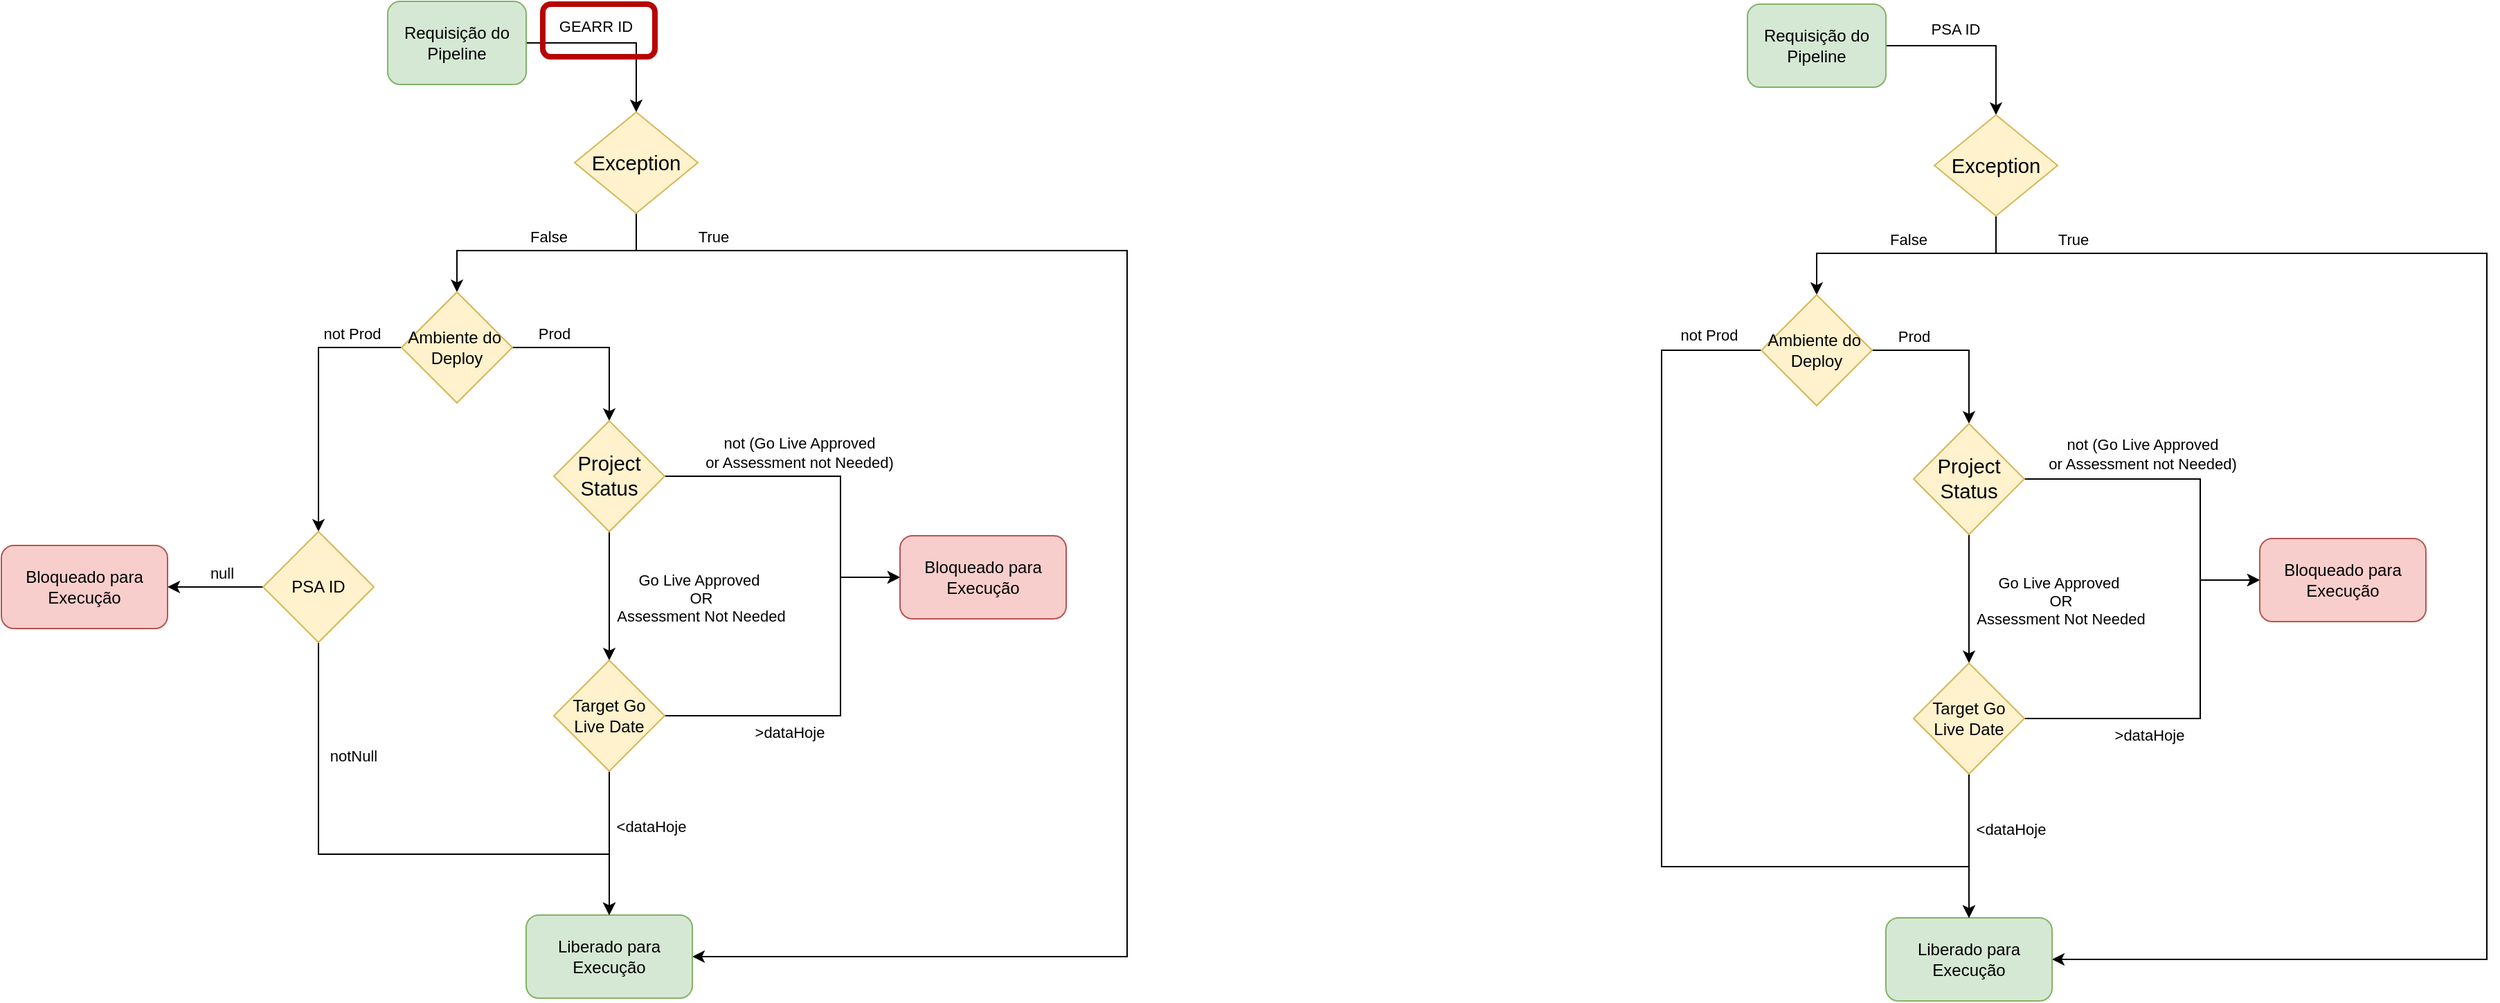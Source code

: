 <mxfile version="14.7.2" type="github">
  <diagram id="prtHgNgQTEPvFCAcTncT" name="Page-1">
    <mxGraphModel dx="1421" dy="541" grid="0" gridSize="10" guides="1" tooltips="1" connect="1" arrows="1" fold="1" page="0" pageScale="1" pageWidth="827" pageHeight="1169" background="#ffffff" math="0" shadow="0">
      <root>
        <mxCell id="0" />
        <mxCell id="1" parent="0" />
        <mxCell id="P2mCXTFYUP4-GHEFsYgf-11" style="edgeStyle=orthogonalEdgeStyle;rounded=0;orthogonalLoop=1;jettySize=auto;html=1;entryX=0.5;entryY=0;entryDx=0;entryDy=0;" parent="1" source="P2mCXTFYUP4-GHEFsYgf-2" target="P2mCXTFYUP4-GHEFsYgf-8" edge="1">
          <mxGeometry relative="1" as="geometry" />
        </mxCell>
        <mxCell id="mxX-lMOzghnve2rZTO9A-1" value="GEARR ID" style="edgeLabel;html=1;align=center;verticalAlign=middle;resizable=0;points=[];" vertex="1" connectable="0" parent="P2mCXTFYUP4-GHEFsYgf-11">
          <mxGeometry x="-0.006" y="-3" relative="1" as="geometry">
            <mxPoint x="-15" y="-15" as="offset" />
          </mxGeometry>
        </mxCell>
        <mxCell id="P2mCXTFYUP4-GHEFsYgf-2" value="Requisição do Pipeline" style="rounded=1;whiteSpace=wrap;html=1;fillColor=#d5e8d4;strokeColor=#82b366;" parent="1" vertex="1">
          <mxGeometry x="170" y="80" width="100" height="60" as="geometry" />
        </mxCell>
        <mxCell id="P2mCXTFYUP4-GHEFsYgf-14" style="edgeStyle=orthogonalEdgeStyle;rounded=0;orthogonalLoop=1;jettySize=auto;html=1;entryX=0.5;entryY=0;entryDx=0;entryDy=0;" parent="1" source="P2mCXTFYUP4-GHEFsYgf-8" target="P2mCXTFYUP4-GHEFsYgf-20" edge="1">
          <mxGeometry relative="1" as="geometry">
            <mxPoint x="220" y="280" as="targetPoint" />
            <Array as="points">
              <mxPoint x="350" y="260" />
              <mxPoint x="220" y="260" />
            </Array>
          </mxGeometry>
        </mxCell>
        <mxCell id="P2mCXTFYUP4-GHEFsYgf-18" value="False" style="edgeLabel;html=1;align=center;verticalAlign=middle;resizable=0;points=[];" parent="P2mCXTFYUP4-GHEFsYgf-14" vertex="1" connectable="0">
          <mxGeometry x="0.032" y="-2" relative="1" as="geometry">
            <mxPoint x="5" y="-8" as="offset" />
          </mxGeometry>
        </mxCell>
        <mxCell id="P2mCXTFYUP4-GHEFsYgf-15" style="edgeStyle=orthogonalEdgeStyle;rounded=0;orthogonalLoop=1;jettySize=auto;html=1;entryX=1;entryY=0.5;entryDx=0;entryDy=0;" parent="1" source="P2mCXTFYUP4-GHEFsYgf-8" target="P2mCXTFYUP4-GHEFsYgf-19" edge="1">
          <mxGeometry relative="1" as="geometry">
            <mxPoint x="474" y="280" as="targetPoint" />
            <Array as="points">
              <mxPoint x="349" y="260" />
              <mxPoint x="704" y="260" />
              <mxPoint x="704" y="770" />
            </Array>
          </mxGeometry>
        </mxCell>
        <mxCell id="P2mCXTFYUP4-GHEFsYgf-16" value="True" style="edgeLabel;html=1;align=center;verticalAlign=middle;resizable=0;points=[];" parent="P2mCXTFYUP4-GHEFsYgf-15" vertex="1" connectable="0">
          <mxGeometry x="0.222" y="3" relative="1" as="geometry">
            <mxPoint x="-302" y="-365" as="offset" />
          </mxGeometry>
        </mxCell>
        <mxCell id="P2mCXTFYUP4-GHEFsYgf-8" value="&lt;span lang=&quot;EN-US&quot; style=&quot;font-size: 11pt ; font-family: &amp;#34;calibri&amp;#34; , sans-serif&quot;&gt;Exception&lt;/span&gt;" style="rhombus;whiteSpace=wrap;html=1;fillColor=#fff2cc;strokeColor=#d6b656;" parent="1" vertex="1">
          <mxGeometry x="305" y="160" width="89" height="73" as="geometry" />
        </mxCell>
        <mxCell id="P2mCXTFYUP4-GHEFsYgf-19" value="Liberado para Execução" style="rounded=1;whiteSpace=wrap;html=1;fillColor=#d5e8d4;strokeColor=#82b366;" parent="1" vertex="1">
          <mxGeometry x="270" y="740" width="120" height="60" as="geometry" />
        </mxCell>
        <mxCell id="P2mCXTFYUP4-GHEFsYgf-28" style="edgeStyle=orthogonalEdgeStyle;rounded=0;orthogonalLoop=1;jettySize=auto;html=1;entryX=0.5;entryY=0;entryDx=0;entryDy=0;exitX=1;exitY=0.5;exitDx=0;exitDy=0;" parent="1" source="P2mCXTFYUP4-GHEFsYgf-20" target="P2mCXTFYUP4-GHEFsYgf-27" edge="1">
          <mxGeometry relative="1" as="geometry">
            <Array as="points">
              <mxPoint x="330" y="330" />
            </Array>
          </mxGeometry>
        </mxCell>
        <mxCell id="P2mCXTFYUP4-GHEFsYgf-29" value="Prod" style="edgeLabel;html=1;align=center;verticalAlign=middle;resizable=0;points=[];" parent="P2mCXTFYUP4-GHEFsYgf-28" vertex="1" connectable="0">
          <mxGeometry x="-0.199" relative="1" as="geometry">
            <mxPoint x="-20" y="-10" as="offset" />
          </mxGeometry>
        </mxCell>
        <mxCell id="P2mCXTFYUP4-GHEFsYgf-40" style="edgeStyle=orthogonalEdgeStyle;rounded=0;orthogonalLoop=1;jettySize=auto;html=1;entryX=0.5;entryY=0;entryDx=0;entryDy=0;" parent="1" source="P2mCXTFYUP4-GHEFsYgf-20" target="P2mCXTFYUP4-GHEFsYgf-39" edge="1">
          <mxGeometry relative="1" as="geometry" />
        </mxCell>
        <mxCell id="P2mCXTFYUP4-GHEFsYgf-41" value="not Prod" style="edgeLabel;html=1;align=center;verticalAlign=middle;resizable=0;points=[];" parent="P2mCXTFYUP4-GHEFsYgf-40" vertex="1" connectable="0">
          <mxGeometry x="-0.833" y="-1" relative="1" as="geometry">
            <mxPoint x="-20" y="-9" as="offset" />
          </mxGeometry>
        </mxCell>
        <mxCell id="P2mCXTFYUP4-GHEFsYgf-20" value="Ambiente do&amp;nbsp;&lt;br&gt;Deploy" style="rhombus;whiteSpace=wrap;html=1;fillColor=#fff2cc;strokeColor=#d6b656;" parent="1" vertex="1">
          <mxGeometry x="180" y="290" width="80" height="80" as="geometry" />
        </mxCell>
        <mxCell id="P2mCXTFYUP4-GHEFsYgf-33" style="edgeStyle=orthogonalEdgeStyle;rounded=0;orthogonalLoop=1;jettySize=auto;html=1;entryX=0;entryY=0.5;entryDx=0;entryDy=0;exitX=1;exitY=0.5;exitDx=0;exitDy=0;" parent="1" source="P2mCXTFYUP4-GHEFsYgf-27" target="P2mCXTFYUP4-GHEFsYgf-32" edge="1">
          <mxGeometry relative="1" as="geometry">
            <mxPoint x="525" y="443" as="targetPoint" />
            <Array as="points">
              <mxPoint x="497" y="423" />
              <mxPoint x="497" y="496" />
            </Array>
          </mxGeometry>
        </mxCell>
        <mxCell id="P2mCXTFYUP4-GHEFsYgf-34" value="not (Go Live Approved &lt;br&gt;or Assessment not Needed)" style="edgeLabel;html=1;align=center;verticalAlign=middle;resizable=0;points=[];" parent="P2mCXTFYUP4-GHEFsYgf-33" vertex="1" connectable="0">
          <mxGeometry x="-0.25" y="-1" relative="1" as="geometry">
            <mxPoint x="6" y="-18" as="offset" />
          </mxGeometry>
        </mxCell>
        <mxCell id="P2mCXTFYUP4-GHEFsYgf-48" value="Go Live Approved&amp;nbsp;&lt;br&gt;OR&lt;br&gt;Assessment Not Needed" style="edgeStyle=orthogonalEdgeStyle;rounded=0;orthogonalLoop=1;jettySize=auto;html=1;entryX=0.5;entryY=0;entryDx=0;entryDy=0;" parent="1" source="P2mCXTFYUP4-GHEFsYgf-27" target="P2mCXTFYUP4-GHEFsYgf-30" edge="1">
          <mxGeometry x="0.02" y="66" relative="1" as="geometry">
            <mxPoint as="offset" />
          </mxGeometry>
        </mxCell>
        <mxCell id="P2mCXTFYUP4-GHEFsYgf-27" value="&lt;font face=&quot;calibri, sans-serif&quot;&gt;&lt;span style=&quot;font-size: 14.667px&quot;&gt;Project Status&lt;/span&gt;&lt;/font&gt;" style="rhombus;whiteSpace=wrap;html=1;fillColor=#fff2cc;strokeColor=#d6b656;" parent="1" vertex="1">
          <mxGeometry x="290" y="383" width="80" height="80" as="geometry" />
        </mxCell>
        <mxCell id="P2mCXTFYUP4-GHEFsYgf-35" style="edgeStyle=orthogonalEdgeStyle;rounded=0;orthogonalLoop=1;jettySize=auto;html=1;exitX=1;exitY=0.5;exitDx=0;exitDy=0;entryX=0;entryY=0.5;entryDx=0;entryDy=0;" parent="1" source="P2mCXTFYUP4-GHEFsYgf-30" target="P2mCXTFYUP4-GHEFsYgf-32" edge="1">
          <mxGeometry relative="1" as="geometry">
            <mxPoint x="613" y="584" as="targetPoint" />
            <Array as="points">
              <mxPoint x="497" y="596" />
              <mxPoint x="497" y="496" />
            </Array>
          </mxGeometry>
        </mxCell>
        <mxCell id="P2mCXTFYUP4-GHEFsYgf-36" value="&amp;gt;dataHoje" style="edgeLabel;html=1;align=center;verticalAlign=middle;resizable=0;points=[];" parent="P2mCXTFYUP4-GHEFsYgf-35" vertex="1" connectable="0">
          <mxGeometry x="-0.808" relative="1" as="geometry">
            <mxPoint x="64" y="12" as="offset" />
          </mxGeometry>
        </mxCell>
        <mxCell id="P2mCXTFYUP4-GHEFsYgf-37" style="edgeStyle=orthogonalEdgeStyle;rounded=0;orthogonalLoop=1;jettySize=auto;html=1;entryX=0.5;entryY=0;entryDx=0;entryDy=0;" parent="1" source="P2mCXTFYUP4-GHEFsYgf-30" target="P2mCXTFYUP4-GHEFsYgf-19" edge="1">
          <mxGeometry relative="1" as="geometry" />
        </mxCell>
        <mxCell id="P2mCXTFYUP4-GHEFsYgf-38" value="&amp;lt;dataHoje" style="edgeLabel;html=1;align=center;verticalAlign=middle;resizable=0;points=[];" parent="P2mCXTFYUP4-GHEFsYgf-37" vertex="1" connectable="0">
          <mxGeometry x="-0.24" y="-2" relative="1" as="geometry">
            <mxPoint x="32" as="offset" />
          </mxGeometry>
        </mxCell>
        <mxCell id="P2mCXTFYUP4-GHEFsYgf-30" value="Target Go Live Date" style="rhombus;whiteSpace=wrap;html=1;fillColor=#fff2cc;strokeColor=#d6b656;" parent="1" vertex="1">
          <mxGeometry x="290" y="556" width="80" height="80" as="geometry" />
        </mxCell>
        <mxCell id="P2mCXTFYUP4-GHEFsYgf-32" value="Bloqueado para Execução" style="rounded=1;whiteSpace=wrap;html=1;fillColor=#f8cecc;strokeColor=#b85450;" parent="1" vertex="1">
          <mxGeometry x="540" y="466" width="120" height="60" as="geometry" />
        </mxCell>
        <mxCell id="P2mCXTFYUP4-GHEFsYgf-43" style="edgeStyle=orthogonalEdgeStyle;rounded=0;orthogonalLoop=1;jettySize=auto;html=1;entryX=1;entryY=0.5;entryDx=0;entryDy=0;" parent="1" source="P2mCXTFYUP4-GHEFsYgf-39" target="P2mCXTFYUP4-GHEFsYgf-42" edge="1">
          <mxGeometry relative="1" as="geometry" />
        </mxCell>
        <mxCell id="P2mCXTFYUP4-GHEFsYgf-44" value="null" style="edgeLabel;html=1;align=center;verticalAlign=middle;resizable=0;points=[];" parent="P2mCXTFYUP4-GHEFsYgf-43" vertex="1" connectable="0">
          <mxGeometry x="-0.22" y="-1" relative="1" as="geometry">
            <mxPoint x="-3" y="-9" as="offset" />
          </mxGeometry>
        </mxCell>
        <mxCell id="P2mCXTFYUP4-GHEFsYgf-45" style="edgeStyle=orthogonalEdgeStyle;rounded=0;orthogonalLoop=1;jettySize=auto;html=1;entryX=0.5;entryY=0;entryDx=0;entryDy=0;exitX=0.5;exitY=1;exitDx=0;exitDy=0;" parent="1" source="P2mCXTFYUP4-GHEFsYgf-39" target="P2mCXTFYUP4-GHEFsYgf-19" edge="1">
          <mxGeometry relative="1" as="geometry">
            <mxPoint x="105" y="584" as="sourcePoint" />
            <Array as="points">
              <mxPoint x="120" y="570" />
              <mxPoint x="120" y="696" />
              <mxPoint x="330" y="696" />
            </Array>
          </mxGeometry>
        </mxCell>
        <mxCell id="P2mCXTFYUP4-GHEFsYgf-46" value="notNull" style="edgeLabel;html=1;align=center;verticalAlign=middle;resizable=0;points=[];" parent="P2mCXTFYUP4-GHEFsYgf-45" vertex="1" connectable="0">
          <mxGeometry x="-0.487" relative="1" as="geometry">
            <mxPoint x="25" y="-23" as="offset" />
          </mxGeometry>
        </mxCell>
        <mxCell id="P2mCXTFYUP4-GHEFsYgf-39" value="PSA ID" style="rhombus;whiteSpace=wrap;html=1;fillColor=#fff2cc;strokeColor=#d6b656;" parent="1" vertex="1">
          <mxGeometry x="80" y="463" width="80" height="80" as="geometry" />
        </mxCell>
        <mxCell id="P2mCXTFYUP4-GHEFsYgf-42" value="Bloqueado para Execução" style="rounded=1;whiteSpace=wrap;html=1;fillColor=#f8cecc;strokeColor=#b85450;" parent="1" vertex="1">
          <mxGeometry x="-109" y="473" width="120" height="60" as="geometry" />
        </mxCell>
        <mxCell id="mxX-lMOzghnve2rZTO9A-2" style="edgeStyle=orthogonalEdgeStyle;rounded=0;orthogonalLoop=1;jettySize=auto;html=1;entryX=0.5;entryY=0;entryDx=0;entryDy=0;" edge="1" parent="1" source="mxX-lMOzghnve2rZTO9A-4" target="mxX-lMOzghnve2rZTO9A-9">
          <mxGeometry relative="1" as="geometry" />
        </mxCell>
        <mxCell id="mxX-lMOzghnve2rZTO9A-3" value="PSA ID" style="edgeLabel;html=1;align=center;verticalAlign=middle;resizable=0;points=[];" vertex="1" connectable="0" parent="mxX-lMOzghnve2rZTO9A-2">
          <mxGeometry x="-0.006" y="-3" relative="1" as="geometry">
            <mxPoint x="-15" y="-15" as="offset" />
          </mxGeometry>
        </mxCell>
        <mxCell id="mxX-lMOzghnve2rZTO9A-4" value="Requisição do Pipeline" style="rounded=1;whiteSpace=wrap;html=1;fillColor=#d5e8d4;strokeColor=#82b366;" vertex="1" parent="1">
          <mxGeometry x="1152" y="82" width="100" height="60" as="geometry" />
        </mxCell>
        <mxCell id="mxX-lMOzghnve2rZTO9A-5" style="edgeStyle=orthogonalEdgeStyle;rounded=0;orthogonalLoop=1;jettySize=auto;html=1;entryX=0.5;entryY=0;entryDx=0;entryDy=0;" edge="1" parent="1" source="mxX-lMOzghnve2rZTO9A-9" target="mxX-lMOzghnve2rZTO9A-15">
          <mxGeometry relative="1" as="geometry">
            <mxPoint x="1202" y="282" as="targetPoint" />
            <Array as="points">
              <mxPoint x="1332" y="262" />
              <mxPoint x="1202" y="262" />
            </Array>
          </mxGeometry>
        </mxCell>
        <mxCell id="mxX-lMOzghnve2rZTO9A-6" value="False" style="edgeLabel;html=1;align=center;verticalAlign=middle;resizable=0;points=[];" vertex="1" connectable="0" parent="mxX-lMOzghnve2rZTO9A-5">
          <mxGeometry x="0.032" y="-2" relative="1" as="geometry">
            <mxPoint x="5" y="-8" as="offset" />
          </mxGeometry>
        </mxCell>
        <mxCell id="mxX-lMOzghnve2rZTO9A-7" style="edgeStyle=orthogonalEdgeStyle;rounded=0;orthogonalLoop=1;jettySize=auto;html=1;entryX=1;entryY=0.5;entryDx=0;entryDy=0;" edge="1" parent="1" source="mxX-lMOzghnve2rZTO9A-9" target="mxX-lMOzghnve2rZTO9A-10">
          <mxGeometry relative="1" as="geometry">
            <mxPoint x="1456" y="282" as="targetPoint" />
            <Array as="points">
              <mxPoint x="1331" y="262" />
              <mxPoint x="1686" y="262" />
              <mxPoint x="1686" y="772" />
            </Array>
          </mxGeometry>
        </mxCell>
        <mxCell id="mxX-lMOzghnve2rZTO9A-8" value="True" style="edgeLabel;html=1;align=center;verticalAlign=middle;resizable=0;points=[];" vertex="1" connectable="0" parent="mxX-lMOzghnve2rZTO9A-7">
          <mxGeometry x="0.222" y="3" relative="1" as="geometry">
            <mxPoint x="-302" y="-365" as="offset" />
          </mxGeometry>
        </mxCell>
        <mxCell id="mxX-lMOzghnve2rZTO9A-9" value="&lt;span lang=&quot;EN-US&quot; style=&quot;font-size: 11pt ; font-family: &amp;#34;calibri&amp;#34; , sans-serif&quot;&gt;Exception&lt;/span&gt;" style="rhombus;whiteSpace=wrap;html=1;fillColor=#fff2cc;strokeColor=#d6b656;" vertex="1" parent="1">
          <mxGeometry x="1287" y="162" width="89" height="73" as="geometry" />
        </mxCell>
        <mxCell id="mxX-lMOzghnve2rZTO9A-10" value="Liberado para Execução" style="rounded=1;whiteSpace=wrap;html=1;fillColor=#d5e8d4;strokeColor=#82b366;" vertex="1" parent="1">
          <mxGeometry x="1252" y="742" width="120" height="60" as="geometry" />
        </mxCell>
        <mxCell id="mxX-lMOzghnve2rZTO9A-11" style="edgeStyle=orthogonalEdgeStyle;rounded=0;orthogonalLoop=1;jettySize=auto;html=1;entryX=0.5;entryY=0;entryDx=0;entryDy=0;exitX=1;exitY=0.5;exitDx=0;exitDy=0;" edge="1" parent="1" source="mxX-lMOzghnve2rZTO9A-15" target="mxX-lMOzghnve2rZTO9A-19">
          <mxGeometry relative="1" as="geometry">
            <Array as="points">
              <mxPoint x="1312" y="332" />
            </Array>
          </mxGeometry>
        </mxCell>
        <mxCell id="mxX-lMOzghnve2rZTO9A-12" value="Prod" style="edgeLabel;html=1;align=center;verticalAlign=middle;resizable=0;points=[];" vertex="1" connectable="0" parent="mxX-lMOzghnve2rZTO9A-11">
          <mxGeometry x="-0.199" relative="1" as="geometry">
            <mxPoint x="-20" y="-10" as="offset" />
          </mxGeometry>
        </mxCell>
        <mxCell id="mxX-lMOzghnve2rZTO9A-32" style="edgeStyle=orthogonalEdgeStyle;rounded=0;orthogonalLoop=1;jettySize=auto;html=1;entryX=0.5;entryY=0;entryDx=0;entryDy=0;" edge="1" parent="1" source="mxX-lMOzghnve2rZTO9A-15" target="mxX-lMOzghnve2rZTO9A-10">
          <mxGeometry relative="1" as="geometry">
            <Array as="points">
              <mxPoint x="1090" y="332" />
              <mxPoint x="1090" y="705" />
              <mxPoint x="1312" y="705" />
            </Array>
          </mxGeometry>
        </mxCell>
        <mxCell id="mxX-lMOzghnve2rZTO9A-33" value="not Prod" style="edgeLabel;html=1;align=center;verticalAlign=middle;resizable=0;points=[];" vertex="1" connectable="0" parent="mxX-lMOzghnve2rZTO9A-32">
          <mxGeometry x="-0.841" relative="1" as="geometry">
            <mxPoint x="18" y="-11" as="offset" />
          </mxGeometry>
        </mxCell>
        <mxCell id="mxX-lMOzghnve2rZTO9A-15" value="Ambiente do&amp;nbsp;&lt;br&gt;Deploy" style="rhombus;whiteSpace=wrap;html=1;fillColor=#fff2cc;strokeColor=#d6b656;" vertex="1" parent="1">
          <mxGeometry x="1162" y="292" width="80" height="80" as="geometry" />
        </mxCell>
        <mxCell id="mxX-lMOzghnve2rZTO9A-16" style="edgeStyle=orthogonalEdgeStyle;rounded=0;orthogonalLoop=1;jettySize=auto;html=1;entryX=0;entryY=0.5;entryDx=0;entryDy=0;exitX=1;exitY=0.5;exitDx=0;exitDy=0;" edge="1" parent="1" source="mxX-lMOzghnve2rZTO9A-19" target="mxX-lMOzghnve2rZTO9A-25">
          <mxGeometry relative="1" as="geometry">
            <mxPoint x="1507" y="445" as="targetPoint" />
            <Array as="points">
              <mxPoint x="1479" y="425" />
              <mxPoint x="1479" y="498" />
            </Array>
          </mxGeometry>
        </mxCell>
        <mxCell id="mxX-lMOzghnve2rZTO9A-17" value="not (Go Live Approved &lt;br&gt;or Assessment not Needed)" style="edgeLabel;html=1;align=center;verticalAlign=middle;resizable=0;points=[];" vertex="1" connectable="0" parent="mxX-lMOzghnve2rZTO9A-16">
          <mxGeometry x="-0.25" y="-1" relative="1" as="geometry">
            <mxPoint x="-6" y="-19" as="offset" />
          </mxGeometry>
        </mxCell>
        <mxCell id="mxX-lMOzghnve2rZTO9A-18" value="Go Live Approved&amp;nbsp;&lt;br&gt;OR&lt;br&gt;Assessment Not Needed" style="edgeStyle=orthogonalEdgeStyle;rounded=0;orthogonalLoop=1;jettySize=auto;html=1;entryX=0.5;entryY=0;entryDx=0;entryDy=0;" edge="1" parent="1" source="mxX-lMOzghnve2rZTO9A-19" target="mxX-lMOzghnve2rZTO9A-24">
          <mxGeometry x="0.02" y="66" relative="1" as="geometry">
            <mxPoint as="offset" />
          </mxGeometry>
        </mxCell>
        <mxCell id="mxX-lMOzghnve2rZTO9A-19" value="&lt;font face=&quot;calibri, sans-serif&quot;&gt;&lt;span style=&quot;font-size: 14.667px&quot;&gt;Project Status&lt;/span&gt;&lt;/font&gt;" style="rhombus;whiteSpace=wrap;html=1;fillColor=#fff2cc;strokeColor=#d6b656;" vertex="1" parent="1">
          <mxGeometry x="1272" y="385" width="80" height="80" as="geometry" />
        </mxCell>
        <mxCell id="mxX-lMOzghnve2rZTO9A-20" style="edgeStyle=orthogonalEdgeStyle;rounded=0;orthogonalLoop=1;jettySize=auto;html=1;exitX=1;exitY=0.5;exitDx=0;exitDy=0;entryX=0;entryY=0.5;entryDx=0;entryDy=0;" edge="1" parent="1" source="mxX-lMOzghnve2rZTO9A-24" target="mxX-lMOzghnve2rZTO9A-25">
          <mxGeometry relative="1" as="geometry">
            <mxPoint x="1595" y="586" as="targetPoint" />
            <Array as="points">
              <mxPoint x="1479" y="598" />
              <mxPoint x="1479" y="498" />
            </Array>
          </mxGeometry>
        </mxCell>
        <mxCell id="mxX-lMOzghnve2rZTO9A-21" value="&amp;gt;dataHoje" style="edgeLabel;html=1;align=center;verticalAlign=middle;resizable=0;points=[];" vertex="1" connectable="0" parent="mxX-lMOzghnve2rZTO9A-20">
          <mxGeometry x="-0.808" relative="1" as="geometry">
            <mxPoint x="64" y="12" as="offset" />
          </mxGeometry>
        </mxCell>
        <mxCell id="mxX-lMOzghnve2rZTO9A-22" style="edgeStyle=orthogonalEdgeStyle;rounded=0;orthogonalLoop=1;jettySize=auto;html=1;entryX=0.5;entryY=0;entryDx=0;entryDy=0;" edge="1" parent="1" source="mxX-lMOzghnve2rZTO9A-24" target="mxX-lMOzghnve2rZTO9A-10">
          <mxGeometry relative="1" as="geometry" />
        </mxCell>
        <mxCell id="mxX-lMOzghnve2rZTO9A-23" value="&amp;lt;dataHoje" style="edgeLabel;html=1;align=center;verticalAlign=middle;resizable=0;points=[];" vertex="1" connectable="0" parent="mxX-lMOzghnve2rZTO9A-22">
          <mxGeometry x="-0.24" y="-2" relative="1" as="geometry">
            <mxPoint x="32" as="offset" />
          </mxGeometry>
        </mxCell>
        <mxCell id="mxX-lMOzghnve2rZTO9A-24" value="Target Go Live Date" style="rhombus;whiteSpace=wrap;html=1;fillColor=#fff2cc;strokeColor=#d6b656;" vertex="1" parent="1">
          <mxGeometry x="1272" y="558" width="80" height="80" as="geometry" />
        </mxCell>
        <mxCell id="mxX-lMOzghnve2rZTO9A-25" value="Bloqueado para Execução" style="rounded=1;whiteSpace=wrap;html=1;fillColor=#f8cecc;strokeColor=#b85450;" vertex="1" parent="1">
          <mxGeometry x="1522" y="468" width="120" height="60" as="geometry" />
        </mxCell>
        <mxCell id="mxX-lMOzghnve2rZTO9A-35" value="" style="rounded=1;whiteSpace=wrap;html=1;fillColor=none;strokeColor=#B80202;strokeWidth=4;" vertex="1" parent="1">
          <mxGeometry x="282" y="82" width="81" height="38" as="geometry" />
        </mxCell>
      </root>
    </mxGraphModel>
  </diagram>
</mxfile>
